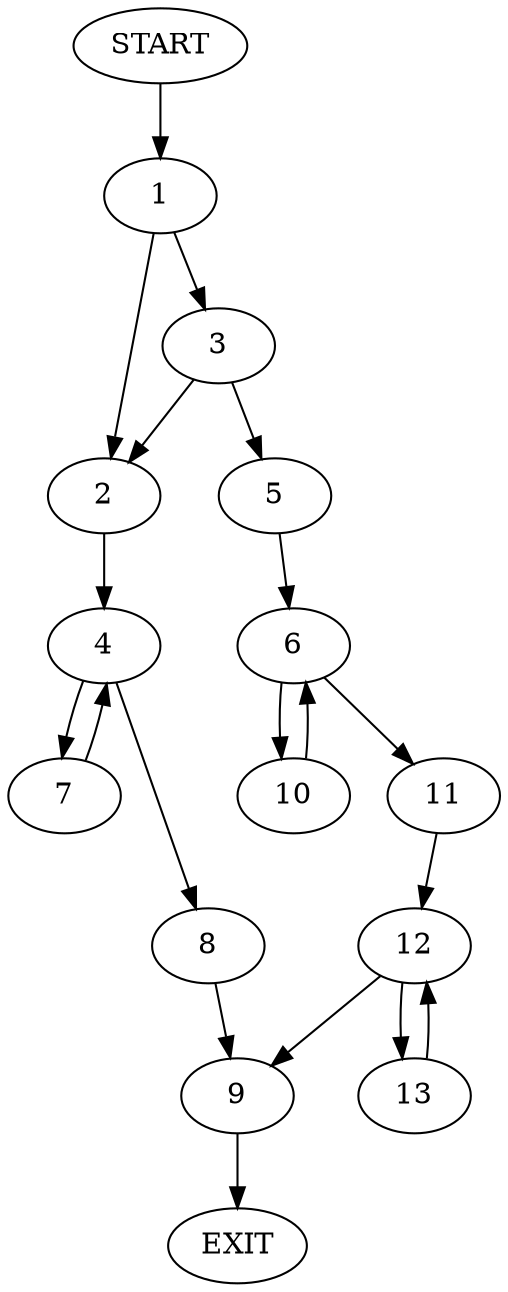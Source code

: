 digraph {
0 [label="START"]
14 [label="EXIT"]
0 -> 1
1 -> 2
1 -> 3
2 -> 4
3 -> 2
3 -> 5
5 -> 6
4 -> 7
4 -> 8
8 -> 9
7 -> 4
9 -> 14
6 -> 10
6 -> 11
10 -> 6
11 -> 12
12 -> 13
12 -> 9
13 -> 12
}
